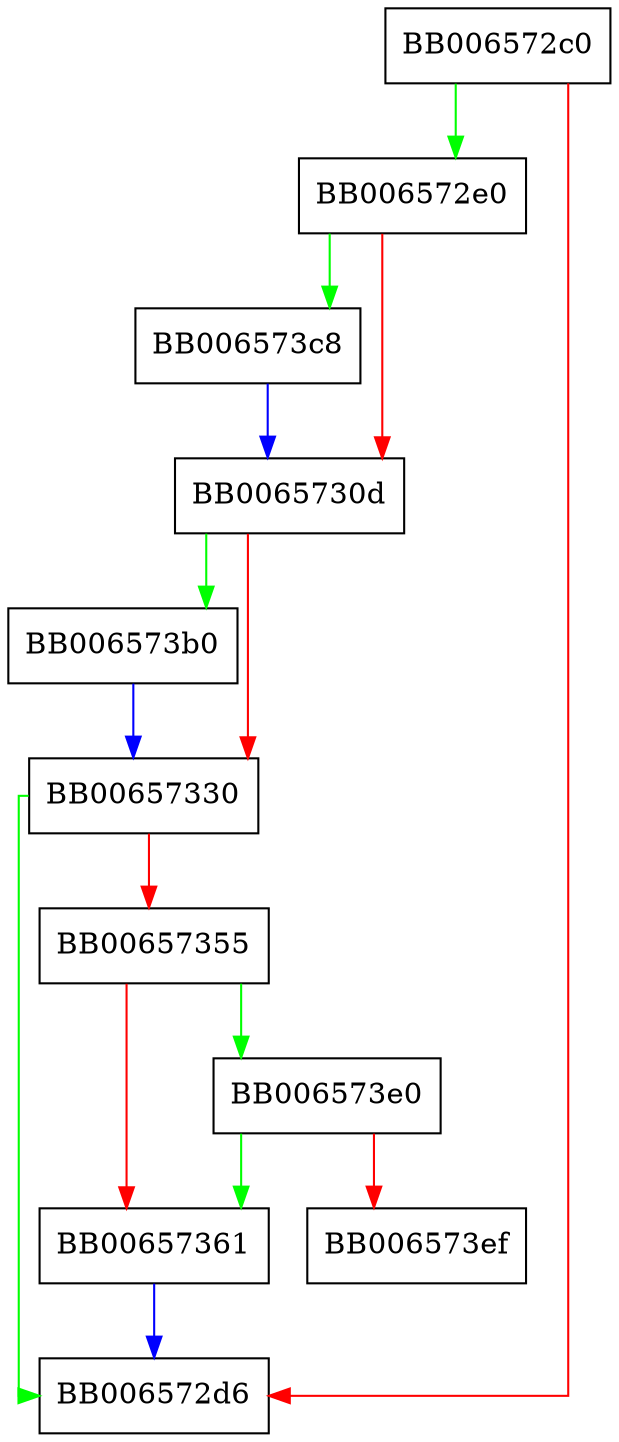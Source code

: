 digraph open_console {
  node [shape="box"];
  graph [splines=ortho];
  BB006572c0 -> BB006572e0 [color="green"];
  BB006572c0 -> BB006572d6 [color="red"];
  BB006572e0 -> BB006573c8 [color="green"];
  BB006572e0 -> BB0065730d [color="red"];
  BB0065730d -> BB006573b0 [color="green"];
  BB0065730d -> BB00657330 [color="red"];
  BB00657330 -> BB006572d6 [color="green"];
  BB00657330 -> BB00657355 [color="red"];
  BB00657355 -> BB006573e0 [color="green"];
  BB00657355 -> BB00657361 [color="red"];
  BB00657361 -> BB006572d6 [color="blue"];
  BB006573b0 -> BB00657330 [color="blue"];
  BB006573c8 -> BB0065730d [color="blue"];
  BB006573e0 -> BB00657361 [color="green"];
  BB006573e0 -> BB006573ef [color="red"];
}